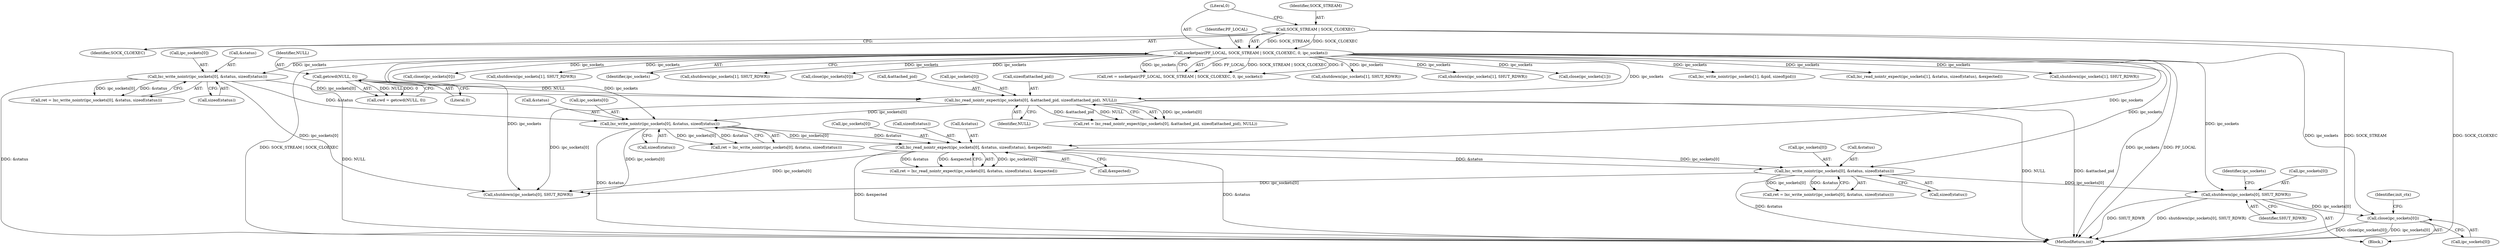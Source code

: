 digraph "0_lxc_5c3fcae78b63ac9dd56e36075903921bd9461f9e_0@API" {
"1000465" [label="(Call,close(ipc_sockets[0]))"];
"1000460" [label="(Call,shutdown(ipc_sockets[0], SHUT_RDWR))"];
"1000257" [label="(Call,socketpair(PF_LOCAL, SOCK_STREAM | SOCK_CLOEXEC, 0, ipc_sockets))"];
"1000259" [label="(Call,SOCK_STREAM | SOCK_CLOEXEC)"];
"1000444" [label="(Call,lxc_write_nointr(ipc_sockets[0], &status, sizeof(status)))"];
"1000417" [label="(Call,lxc_read_nointr_expect(ipc_sockets[0], &status, sizeof(status), &expected))"];
"1000396" [label="(Call,lxc_write_nointr(ipc_sockets[0], &status, sizeof(status)))"];
"1000345" [label="(Call,lxc_read_nointr_expect(ipc_sockets[0], &attached_pid, sizeof(attached_pid), NULL))"];
"1000327" [label="(Call,lxc_write_nointr(ipc_sockets[0], &status, sizeof(status)))"];
"1000220" [label="(Call,getcwd(NULL, 0))"];
"1000498" [label="(Call,close(ipc_sockets[0]))"];
"1000442" [label="(Call,ret = lxc_write_nointr(ipc_sockets[0], &status, sizeof(status)))"];
"1000349" [label="(Call,&attached_pid)"];
"1000258" [label="(Identifier,PF_LOCAL)"];
"1000423" [label="(Call,sizeof(status))"];
"1000467" [label="(Identifier,ipc_sockets)"];
"1000448" [label="(Call,&status)"];
"1000444" [label="(Call,lxc_write_nointr(ipc_sockets[0], &status, sizeof(status)))"];
"1000222" [label="(Literal,0)"];
"1000622" [label="(Call,shutdown(ipc_sockets[1], SHUT_RDWR))"];
"1000461" [label="(Call,ipc_sockets[0])"];
"1000263" [label="(Identifier,ipc_sockets)"];
"1000331" [label="(Call,&status)"];
"1000550" [label="(Call,shutdown(ipc_sockets[1], SHUT_RDWR))"];
"1000415" [label="(Call,ret = lxc_read_nointr_expect(ipc_sockets[0], &status, sizeof(status), &expected))"];
"1000421" [label="(Call,&status)"];
"1000466" [label="(Call,ipc_sockets[0])"];
"1000400" [label="(Call,&status)"];
"1000483" [label="(Call,close(ipc_sockets[0]))"];
"1000658" [label="(MethodReturn,int)"];
"1000255" [label="(Call,ret = socketpair(PF_LOCAL, SOCK_STREAM | SOCK_CLOEXEC, 0, ipc_sockets))"];
"1000572" [label="(Call,shutdown(ipc_sockets[1], SHUT_RDWR))"];
"1000353" [label="(Identifier,NULL)"];
"1000425" [label="(Call,&expected)"];
"1000333" [label="(Call,sizeof(status))"];
"1000262" [label="(Literal,0)"];
"1000648" [label="(Call,shutdown(ipc_sockets[1], SHUT_RDWR))"];
"1000346" [label="(Call,ipc_sockets[0])"];
"1000345" [label="(Call,lxc_read_nointr_expect(ipc_sockets[0], &attached_pid, sizeof(attached_pid), NULL))"];
"1000218" [label="(Call,cwd = getcwd(NULL, 0))"];
"1000450" [label="(Call,sizeof(status))"];
"1000261" [label="(Identifier,SOCK_CLOEXEC)"];
"1000343" [label="(Call,ret = lxc_read_nointr_expect(ipc_sockets[0], &attached_pid, sizeof(attached_pid), NULL))"];
"1000221" [label="(Identifier,NULL)"];
"1000445" [label="(Call,ipc_sockets[0])"];
"1000327" [label="(Call,lxc_write_nointr(ipc_sockets[0], &status, sizeof(status)))"];
"1000302" [label="(Call,close(ipc_sockets[1]))"];
"1000470" [label="(Identifier,init_ctx)"];
"1000257" [label="(Call,socketpair(PF_LOCAL, SOCK_STREAM | SOCK_CLOEXEC, 0, ipc_sockets))"];
"1000478" [label="(Call,shutdown(ipc_sockets[0], SHUT_RDWR))"];
"1000632" [label="(Call,lxc_write_nointr(ipc_sockets[1], &pid, sizeof(pid)))"];
"1000397" [label="(Call,ipc_sockets[0])"];
"1000465" [label="(Call,close(ipc_sockets[0]))"];
"1000418" [label="(Call,ipc_sockets[0])"];
"1000328" [label="(Call,ipc_sockets[0])"];
"1000511" [label="(Call,lxc_read_nointr_expect(ipc_sockets[1], &status, sizeof(status), &expected))"];
"1000528" [label="(Call,shutdown(ipc_sockets[1], SHUT_RDWR))"];
"1000396" [label="(Call,lxc_write_nointr(ipc_sockets[0], &status, sizeof(status)))"];
"1000460" [label="(Call,shutdown(ipc_sockets[0], SHUT_RDWR))"];
"1000259" [label="(Call,SOCK_STREAM | SOCK_CLOEXEC)"];
"1000325" [label="(Call,ret = lxc_write_nointr(ipc_sockets[0], &status, sizeof(status)))"];
"1000417" [label="(Call,lxc_read_nointr_expect(ipc_sockets[0], &status, sizeof(status), &expected))"];
"1000394" [label="(Call,ret = lxc_write_nointr(ipc_sockets[0], &status, sizeof(status)))"];
"1000297" [label="(Block,)"];
"1000220" [label="(Call,getcwd(NULL, 0))"];
"1000464" [label="(Identifier,SHUT_RDWR)"];
"1000260" [label="(Identifier,SOCK_STREAM)"];
"1000402" [label="(Call,sizeof(status))"];
"1000351" [label="(Call,sizeof(attached_pid))"];
"1000465" -> "1000297"  [label="AST: "];
"1000465" -> "1000466"  [label="CFG: "];
"1000466" -> "1000465"  [label="AST: "];
"1000470" -> "1000465"  [label="CFG: "];
"1000465" -> "1000658"  [label="DDG: close(ipc_sockets[0])"];
"1000465" -> "1000658"  [label="DDG: ipc_sockets[0]"];
"1000460" -> "1000465"  [label="DDG: ipc_sockets[0]"];
"1000257" -> "1000465"  [label="DDG: ipc_sockets"];
"1000460" -> "1000297"  [label="AST: "];
"1000460" -> "1000464"  [label="CFG: "];
"1000461" -> "1000460"  [label="AST: "];
"1000464" -> "1000460"  [label="AST: "];
"1000467" -> "1000460"  [label="CFG: "];
"1000460" -> "1000658"  [label="DDG: shutdown(ipc_sockets[0], SHUT_RDWR)"];
"1000460" -> "1000658"  [label="DDG: SHUT_RDWR"];
"1000257" -> "1000460"  [label="DDG: ipc_sockets"];
"1000444" -> "1000460"  [label="DDG: ipc_sockets[0]"];
"1000257" -> "1000255"  [label="AST: "];
"1000257" -> "1000263"  [label="CFG: "];
"1000258" -> "1000257"  [label="AST: "];
"1000259" -> "1000257"  [label="AST: "];
"1000262" -> "1000257"  [label="AST: "];
"1000263" -> "1000257"  [label="AST: "];
"1000255" -> "1000257"  [label="CFG: "];
"1000257" -> "1000658"  [label="DDG: SOCK_STREAM | SOCK_CLOEXEC"];
"1000257" -> "1000658"  [label="DDG: ipc_sockets"];
"1000257" -> "1000658"  [label="DDG: PF_LOCAL"];
"1000257" -> "1000255"  [label="DDG: PF_LOCAL"];
"1000257" -> "1000255"  [label="DDG: SOCK_STREAM | SOCK_CLOEXEC"];
"1000257" -> "1000255"  [label="DDG: 0"];
"1000257" -> "1000255"  [label="DDG: ipc_sockets"];
"1000259" -> "1000257"  [label="DDG: SOCK_STREAM"];
"1000259" -> "1000257"  [label="DDG: SOCK_CLOEXEC"];
"1000257" -> "1000302"  [label="DDG: ipc_sockets"];
"1000257" -> "1000327"  [label="DDG: ipc_sockets"];
"1000257" -> "1000345"  [label="DDG: ipc_sockets"];
"1000257" -> "1000396"  [label="DDG: ipc_sockets"];
"1000257" -> "1000417"  [label="DDG: ipc_sockets"];
"1000257" -> "1000444"  [label="DDG: ipc_sockets"];
"1000257" -> "1000478"  [label="DDG: ipc_sockets"];
"1000257" -> "1000483"  [label="DDG: ipc_sockets"];
"1000257" -> "1000498"  [label="DDG: ipc_sockets"];
"1000257" -> "1000511"  [label="DDG: ipc_sockets"];
"1000257" -> "1000528"  [label="DDG: ipc_sockets"];
"1000257" -> "1000550"  [label="DDG: ipc_sockets"];
"1000257" -> "1000572"  [label="DDG: ipc_sockets"];
"1000257" -> "1000622"  [label="DDG: ipc_sockets"];
"1000257" -> "1000632"  [label="DDG: ipc_sockets"];
"1000257" -> "1000648"  [label="DDG: ipc_sockets"];
"1000259" -> "1000261"  [label="CFG: "];
"1000260" -> "1000259"  [label="AST: "];
"1000261" -> "1000259"  [label="AST: "];
"1000262" -> "1000259"  [label="CFG: "];
"1000259" -> "1000658"  [label="DDG: SOCK_STREAM"];
"1000259" -> "1000658"  [label="DDG: SOCK_CLOEXEC"];
"1000444" -> "1000442"  [label="AST: "];
"1000444" -> "1000450"  [label="CFG: "];
"1000445" -> "1000444"  [label="AST: "];
"1000448" -> "1000444"  [label="AST: "];
"1000450" -> "1000444"  [label="AST: "];
"1000442" -> "1000444"  [label="CFG: "];
"1000444" -> "1000658"  [label="DDG: &status"];
"1000444" -> "1000442"  [label="DDG: ipc_sockets[0]"];
"1000444" -> "1000442"  [label="DDG: &status"];
"1000417" -> "1000444"  [label="DDG: ipc_sockets[0]"];
"1000417" -> "1000444"  [label="DDG: &status"];
"1000444" -> "1000478"  [label="DDG: ipc_sockets[0]"];
"1000417" -> "1000415"  [label="AST: "];
"1000417" -> "1000425"  [label="CFG: "];
"1000418" -> "1000417"  [label="AST: "];
"1000421" -> "1000417"  [label="AST: "];
"1000423" -> "1000417"  [label="AST: "];
"1000425" -> "1000417"  [label="AST: "];
"1000415" -> "1000417"  [label="CFG: "];
"1000417" -> "1000658"  [label="DDG: &expected"];
"1000417" -> "1000658"  [label="DDG: &status"];
"1000417" -> "1000415"  [label="DDG: ipc_sockets[0]"];
"1000417" -> "1000415"  [label="DDG: &status"];
"1000417" -> "1000415"  [label="DDG: &expected"];
"1000396" -> "1000417"  [label="DDG: ipc_sockets[0]"];
"1000396" -> "1000417"  [label="DDG: &status"];
"1000417" -> "1000478"  [label="DDG: ipc_sockets[0]"];
"1000396" -> "1000394"  [label="AST: "];
"1000396" -> "1000402"  [label="CFG: "];
"1000397" -> "1000396"  [label="AST: "];
"1000400" -> "1000396"  [label="AST: "];
"1000402" -> "1000396"  [label="AST: "];
"1000394" -> "1000396"  [label="CFG: "];
"1000396" -> "1000658"  [label="DDG: &status"];
"1000396" -> "1000394"  [label="DDG: ipc_sockets[0]"];
"1000396" -> "1000394"  [label="DDG: &status"];
"1000345" -> "1000396"  [label="DDG: ipc_sockets[0]"];
"1000327" -> "1000396"  [label="DDG: &status"];
"1000396" -> "1000478"  [label="DDG: ipc_sockets[0]"];
"1000345" -> "1000343"  [label="AST: "];
"1000345" -> "1000353"  [label="CFG: "];
"1000346" -> "1000345"  [label="AST: "];
"1000349" -> "1000345"  [label="AST: "];
"1000351" -> "1000345"  [label="AST: "];
"1000353" -> "1000345"  [label="AST: "];
"1000343" -> "1000345"  [label="CFG: "];
"1000345" -> "1000658"  [label="DDG: &attached_pid"];
"1000345" -> "1000658"  [label="DDG: NULL"];
"1000345" -> "1000343"  [label="DDG: ipc_sockets[0]"];
"1000345" -> "1000343"  [label="DDG: &attached_pid"];
"1000345" -> "1000343"  [label="DDG: NULL"];
"1000327" -> "1000345"  [label="DDG: ipc_sockets[0]"];
"1000220" -> "1000345"  [label="DDG: NULL"];
"1000345" -> "1000478"  [label="DDG: ipc_sockets[0]"];
"1000327" -> "1000325"  [label="AST: "];
"1000327" -> "1000333"  [label="CFG: "];
"1000328" -> "1000327"  [label="AST: "];
"1000331" -> "1000327"  [label="AST: "];
"1000333" -> "1000327"  [label="AST: "];
"1000325" -> "1000327"  [label="CFG: "];
"1000327" -> "1000658"  [label="DDG: &status"];
"1000327" -> "1000325"  [label="DDG: ipc_sockets[0]"];
"1000327" -> "1000325"  [label="DDG: &status"];
"1000327" -> "1000478"  [label="DDG: ipc_sockets[0]"];
"1000220" -> "1000218"  [label="AST: "];
"1000220" -> "1000222"  [label="CFG: "];
"1000221" -> "1000220"  [label="AST: "];
"1000222" -> "1000220"  [label="AST: "];
"1000218" -> "1000220"  [label="CFG: "];
"1000220" -> "1000658"  [label="DDG: NULL"];
"1000220" -> "1000218"  [label="DDG: NULL"];
"1000220" -> "1000218"  [label="DDG: 0"];
}
